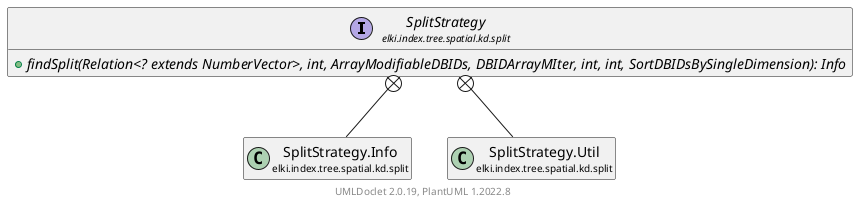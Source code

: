 @startuml
    remove .*\.(Instance|Par|Parameterizer|Factory)$
    set namespaceSeparator none
    hide empty fields
    hide empty methods

    interface "<size:14>SplitStrategy\n<size:10>elki.index.tree.spatial.kd.split" as elki.index.tree.spatial.kd.split.SplitStrategy [[SplitStrategy.html]] {
        {abstract} +findSplit(Relation<? extends NumberVector>, int, ArrayModifiableDBIDs, DBIDArrayMIter, int, int, SortDBIDsBySingleDimension): Info
    }
    class "<size:14>SplitStrategy.Info\n<size:10>elki.index.tree.spatial.kd.split" as elki.index.tree.spatial.kd.split.SplitStrategy.Info [[SplitStrategy.Info.html]]
    class "<size:14>SplitStrategy.Util\n<size:10>elki.index.tree.spatial.kd.split" as elki.index.tree.spatial.kd.split.SplitStrategy.Util [[SplitStrategy.Util.html]]

    elki.index.tree.spatial.kd.split.SplitStrategy +-- elki.index.tree.spatial.kd.split.SplitStrategy.Info
    elki.index.tree.spatial.kd.split.SplitStrategy +-- elki.index.tree.spatial.kd.split.SplitStrategy.Util

    center footer UMLDoclet 2.0.19, PlantUML 1.2022.8
@enduml
